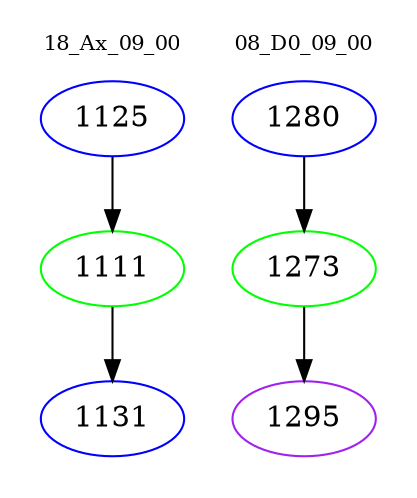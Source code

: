 digraph{
subgraph cluster_0 {
color = white
label = "18_Ax_09_00";
fontsize=10;
T0_1125 [label="1125", color="blue"]
T0_1125 -> T0_1111 [color="black"]
T0_1111 [label="1111", color="green"]
T0_1111 -> T0_1131 [color="black"]
T0_1131 [label="1131", color="blue"]
}
subgraph cluster_1 {
color = white
label = "08_D0_09_00";
fontsize=10;
T1_1280 [label="1280", color="blue"]
T1_1280 -> T1_1273 [color="black"]
T1_1273 [label="1273", color="green"]
T1_1273 -> T1_1295 [color="black"]
T1_1295 [label="1295", color="purple"]
}
}
